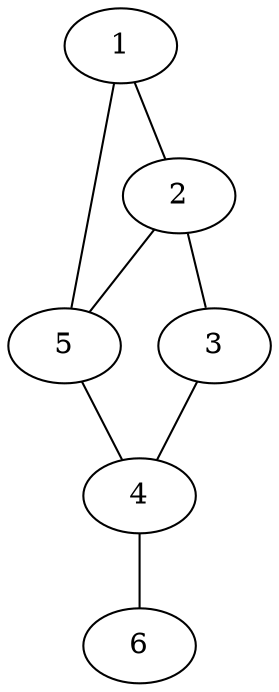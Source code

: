 graph {

      5 -- 4
      1 -- 2
      1 -- 5
      2 -- 3
      2 -- 5
      3 -- 4
      4 -- 6

}
